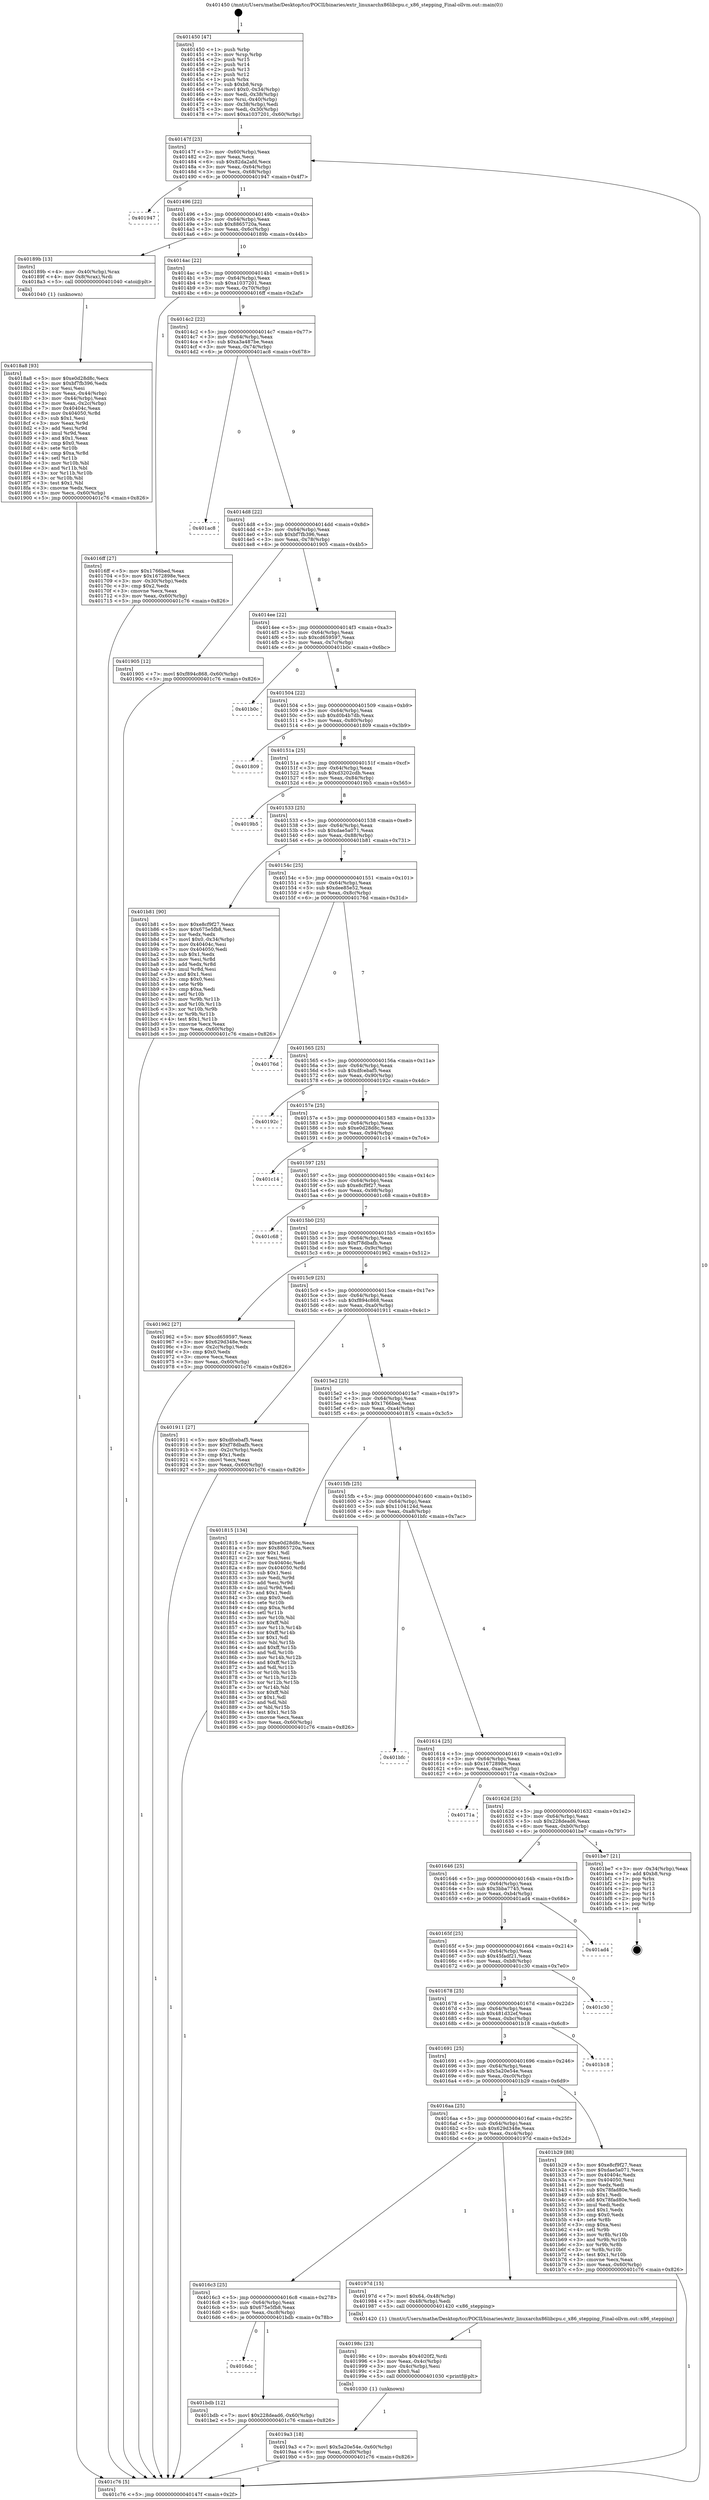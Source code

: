 digraph "0x401450" {
  label = "0x401450 (/mnt/c/Users/mathe/Desktop/tcc/POCII/binaries/extr_linuxarchx86libcpu.c_x86_stepping_Final-ollvm.out::main(0))"
  labelloc = "t"
  node[shape=record]

  Entry [label="",width=0.3,height=0.3,shape=circle,fillcolor=black,style=filled]
  "0x40147f" [label="{
     0x40147f [23]\l
     | [instrs]\l
     &nbsp;&nbsp;0x40147f \<+3\>: mov -0x60(%rbp),%eax\l
     &nbsp;&nbsp;0x401482 \<+2\>: mov %eax,%ecx\l
     &nbsp;&nbsp;0x401484 \<+6\>: sub $0x82da2afd,%ecx\l
     &nbsp;&nbsp;0x40148a \<+3\>: mov %eax,-0x64(%rbp)\l
     &nbsp;&nbsp;0x40148d \<+3\>: mov %ecx,-0x68(%rbp)\l
     &nbsp;&nbsp;0x401490 \<+6\>: je 0000000000401947 \<main+0x4f7\>\l
  }"]
  "0x401947" [label="{
     0x401947\l
  }", style=dashed]
  "0x401496" [label="{
     0x401496 [22]\l
     | [instrs]\l
     &nbsp;&nbsp;0x401496 \<+5\>: jmp 000000000040149b \<main+0x4b\>\l
     &nbsp;&nbsp;0x40149b \<+3\>: mov -0x64(%rbp),%eax\l
     &nbsp;&nbsp;0x40149e \<+5\>: sub $0x8865720a,%eax\l
     &nbsp;&nbsp;0x4014a3 \<+3\>: mov %eax,-0x6c(%rbp)\l
     &nbsp;&nbsp;0x4014a6 \<+6\>: je 000000000040189b \<main+0x44b\>\l
  }"]
  Exit [label="",width=0.3,height=0.3,shape=circle,fillcolor=black,style=filled,peripheries=2]
  "0x40189b" [label="{
     0x40189b [13]\l
     | [instrs]\l
     &nbsp;&nbsp;0x40189b \<+4\>: mov -0x40(%rbp),%rax\l
     &nbsp;&nbsp;0x40189f \<+4\>: mov 0x8(%rax),%rdi\l
     &nbsp;&nbsp;0x4018a3 \<+5\>: call 0000000000401040 \<atoi@plt\>\l
     | [calls]\l
     &nbsp;&nbsp;0x401040 \{1\} (unknown)\l
  }"]
  "0x4014ac" [label="{
     0x4014ac [22]\l
     | [instrs]\l
     &nbsp;&nbsp;0x4014ac \<+5\>: jmp 00000000004014b1 \<main+0x61\>\l
     &nbsp;&nbsp;0x4014b1 \<+3\>: mov -0x64(%rbp),%eax\l
     &nbsp;&nbsp;0x4014b4 \<+5\>: sub $0xa1037201,%eax\l
     &nbsp;&nbsp;0x4014b9 \<+3\>: mov %eax,-0x70(%rbp)\l
     &nbsp;&nbsp;0x4014bc \<+6\>: je 00000000004016ff \<main+0x2af\>\l
  }"]
  "0x4016dc" [label="{
     0x4016dc\l
  }", style=dashed]
  "0x4016ff" [label="{
     0x4016ff [27]\l
     | [instrs]\l
     &nbsp;&nbsp;0x4016ff \<+5\>: mov $0x1766bed,%eax\l
     &nbsp;&nbsp;0x401704 \<+5\>: mov $0x1672898e,%ecx\l
     &nbsp;&nbsp;0x401709 \<+3\>: mov -0x30(%rbp),%edx\l
     &nbsp;&nbsp;0x40170c \<+3\>: cmp $0x2,%edx\l
     &nbsp;&nbsp;0x40170f \<+3\>: cmovne %ecx,%eax\l
     &nbsp;&nbsp;0x401712 \<+3\>: mov %eax,-0x60(%rbp)\l
     &nbsp;&nbsp;0x401715 \<+5\>: jmp 0000000000401c76 \<main+0x826\>\l
  }"]
  "0x4014c2" [label="{
     0x4014c2 [22]\l
     | [instrs]\l
     &nbsp;&nbsp;0x4014c2 \<+5\>: jmp 00000000004014c7 \<main+0x77\>\l
     &nbsp;&nbsp;0x4014c7 \<+3\>: mov -0x64(%rbp),%eax\l
     &nbsp;&nbsp;0x4014ca \<+5\>: sub $0xa3a487be,%eax\l
     &nbsp;&nbsp;0x4014cf \<+3\>: mov %eax,-0x74(%rbp)\l
     &nbsp;&nbsp;0x4014d2 \<+6\>: je 0000000000401ac8 \<main+0x678\>\l
  }"]
  "0x401c76" [label="{
     0x401c76 [5]\l
     | [instrs]\l
     &nbsp;&nbsp;0x401c76 \<+5\>: jmp 000000000040147f \<main+0x2f\>\l
  }"]
  "0x401450" [label="{
     0x401450 [47]\l
     | [instrs]\l
     &nbsp;&nbsp;0x401450 \<+1\>: push %rbp\l
     &nbsp;&nbsp;0x401451 \<+3\>: mov %rsp,%rbp\l
     &nbsp;&nbsp;0x401454 \<+2\>: push %r15\l
     &nbsp;&nbsp;0x401456 \<+2\>: push %r14\l
     &nbsp;&nbsp;0x401458 \<+2\>: push %r13\l
     &nbsp;&nbsp;0x40145a \<+2\>: push %r12\l
     &nbsp;&nbsp;0x40145c \<+1\>: push %rbx\l
     &nbsp;&nbsp;0x40145d \<+7\>: sub $0xb8,%rsp\l
     &nbsp;&nbsp;0x401464 \<+7\>: movl $0x0,-0x34(%rbp)\l
     &nbsp;&nbsp;0x40146b \<+3\>: mov %edi,-0x38(%rbp)\l
     &nbsp;&nbsp;0x40146e \<+4\>: mov %rsi,-0x40(%rbp)\l
     &nbsp;&nbsp;0x401472 \<+3\>: mov -0x38(%rbp),%edi\l
     &nbsp;&nbsp;0x401475 \<+3\>: mov %edi,-0x30(%rbp)\l
     &nbsp;&nbsp;0x401478 \<+7\>: movl $0xa1037201,-0x60(%rbp)\l
  }"]
  "0x401bdb" [label="{
     0x401bdb [12]\l
     | [instrs]\l
     &nbsp;&nbsp;0x401bdb \<+7\>: movl $0x228dead6,-0x60(%rbp)\l
     &nbsp;&nbsp;0x401be2 \<+5\>: jmp 0000000000401c76 \<main+0x826\>\l
  }"]
  "0x401ac8" [label="{
     0x401ac8\l
  }", style=dashed]
  "0x4014d8" [label="{
     0x4014d8 [22]\l
     | [instrs]\l
     &nbsp;&nbsp;0x4014d8 \<+5\>: jmp 00000000004014dd \<main+0x8d\>\l
     &nbsp;&nbsp;0x4014dd \<+3\>: mov -0x64(%rbp),%eax\l
     &nbsp;&nbsp;0x4014e0 \<+5\>: sub $0xbf7fb396,%eax\l
     &nbsp;&nbsp;0x4014e5 \<+3\>: mov %eax,-0x78(%rbp)\l
     &nbsp;&nbsp;0x4014e8 \<+6\>: je 0000000000401905 \<main+0x4b5\>\l
  }"]
  "0x4019a3" [label="{
     0x4019a3 [18]\l
     | [instrs]\l
     &nbsp;&nbsp;0x4019a3 \<+7\>: movl $0x5a20e54e,-0x60(%rbp)\l
     &nbsp;&nbsp;0x4019aa \<+6\>: mov %eax,-0xd0(%rbp)\l
     &nbsp;&nbsp;0x4019b0 \<+5\>: jmp 0000000000401c76 \<main+0x826\>\l
  }"]
  "0x401905" [label="{
     0x401905 [12]\l
     | [instrs]\l
     &nbsp;&nbsp;0x401905 \<+7\>: movl $0xf894c868,-0x60(%rbp)\l
     &nbsp;&nbsp;0x40190c \<+5\>: jmp 0000000000401c76 \<main+0x826\>\l
  }"]
  "0x4014ee" [label="{
     0x4014ee [22]\l
     | [instrs]\l
     &nbsp;&nbsp;0x4014ee \<+5\>: jmp 00000000004014f3 \<main+0xa3\>\l
     &nbsp;&nbsp;0x4014f3 \<+3\>: mov -0x64(%rbp),%eax\l
     &nbsp;&nbsp;0x4014f6 \<+5\>: sub $0xcd659597,%eax\l
     &nbsp;&nbsp;0x4014fb \<+3\>: mov %eax,-0x7c(%rbp)\l
     &nbsp;&nbsp;0x4014fe \<+6\>: je 0000000000401b0c \<main+0x6bc\>\l
  }"]
  "0x40198c" [label="{
     0x40198c [23]\l
     | [instrs]\l
     &nbsp;&nbsp;0x40198c \<+10\>: movabs $0x4020f2,%rdi\l
     &nbsp;&nbsp;0x401996 \<+3\>: mov %eax,-0x4c(%rbp)\l
     &nbsp;&nbsp;0x401999 \<+3\>: mov -0x4c(%rbp),%esi\l
     &nbsp;&nbsp;0x40199c \<+2\>: mov $0x0,%al\l
     &nbsp;&nbsp;0x40199e \<+5\>: call 0000000000401030 \<printf@plt\>\l
     | [calls]\l
     &nbsp;&nbsp;0x401030 \{1\} (unknown)\l
  }"]
  "0x401b0c" [label="{
     0x401b0c\l
  }", style=dashed]
  "0x401504" [label="{
     0x401504 [22]\l
     | [instrs]\l
     &nbsp;&nbsp;0x401504 \<+5\>: jmp 0000000000401509 \<main+0xb9\>\l
     &nbsp;&nbsp;0x401509 \<+3\>: mov -0x64(%rbp),%eax\l
     &nbsp;&nbsp;0x40150c \<+5\>: sub $0xd0b4b7db,%eax\l
     &nbsp;&nbsp;0x401511 \<+3\>: mov %eax,-0x80(%rbp)\l
     &nbsp;&nbsp;0x401514 \<+6\>: je 0000000000401809 \<main+0x3b9\>\l
  }"]
  "0x4016c3" [label="{
     0x4016c3 [25]\l
     | [instrs]\l
     &nbsp;&nbsp;0x4016c3 \<+5\>: jmp 00000000004016c8 \<main+0x278\>\l
     &nbsp;&nbsp;0x4016c8 \<+3\>: mov -0x64(%rbp),%eax\l
     &nbsp;&nbsp;0x4016cb \<+5\>: sub $0x675e5fb8,%eax\l
     &nbsp;&nbsp;0x4016d0 \<+6\>: mov %eax,-0xc8(%rbp)\l
     &nbsp;&nbsp;0x4016d6 \<+6\>: je 0000000000401bdb \<main+0x78b\>\l
  }"]
  "0x401809" [label="{
     0x401809\l
  }", style=dashed]
  "0x40151a" [label="{
     0x40151a [25]\l
     | [instrs]\l
     &nbsp;&nbsp;0x40151a \<+5\>: jmp 000000000040151f \<main+0xcf\>\l
     &nbsp;&nbsp;0x40151f \<+3\>: mov -0x64(%rbp),%eax\l
     &nbsp;&nbsp;0x401522 \<+5\>: sub $0xd3202cdb,%eax\l
     &nbsp;&nbsp;0x401527 \<+6\>: mov %eax,-0x84(%rbp)\l
     &nbsp;&nbsp;0x40152d \<+6\>: je 00000000004019b5 \<main+0x565\>\l
  }"]
  "0x40197d" [label="{
     0x40197d [15]\l
     | [instrs]\l
     &nbsp;&nbsp;0x40197d \<+7\>: movl $0x64,-0x48(%rbp)\l
     &nbsp;&nbsp;0x401984 \<+3\>: mov -0x48(%rbp),%edi\l
     &nbsp;&nbsp;0x401987 \<+5\>: call 0000000000401420 \<x86_stepping\>\l
     | [calls]\l
     &nbsp;&nbsp;0x401420 \{1\} (/mnt/c/Users/mathe/Desktop/tcc/POCII/binaries/extr_linuxarchx86libcpu.c_x86_stepping_Final-ollvm.out::x86_stepping)\l
  }"]
  "0x4019b5" [label="{
     0x4019b5\l
  }", style=dashed]
  "0x401533" [label="{
     0x401533 [25]\l
     | [instrs]\l
     &nbsp;&nbsp;0x401533 \<+5\>: jmp 0000000000401538 \<main+0xe8\>\l
     &nbsp;&nbsp;0x401538 \<+3\>: mov -0x64(%rbp),%eax\l
     &nbsp;&nbsp;0x40153b \<+5\>: sub $0xdae5a071,%eax\l
     &nbsp;&nbsp;0x401540 \<+6\>: mov %eax,-0x88(%rbp)\l
     &nbsp;&nbsp;0x401546 \<+6\>: je 0000000000401b81 \<main+0x731\>\l
  }"]
  "0x4016aa" [label="{
     0x4016aa [25]\l
     | [instrs]\l
     &nbsp;&nbsp;0x4016aa \<+5\>: jmp 00000000004016af \<main+0x25f\>\l
     &nbsp;&nbsp;0x4016af \<+3\>: mov -0x64(%rbp),%eax\l
     &nbsp;&nbsp;0x4016b2 \<+5\>: sub $0x629d348e,%eax\l
     &nbsp;&nbsp;0x4016b7 \<+6\>: mov %eax,-0xc4(%rbp)\l
     &nbsp;&nbsp;0x4016bd \<+6\>: je 000000000040197d \<main+0x52d\>\l
  }"]
  "0x401b81" [label="{
     0x401b81 [90]\l
     | [instrs]\l
     &nbsp;&nbsp;0x401b81 \<+5\>: mov $0xe8cf9f27,%eax\l
     &nbsp;&nbsp;0x401b86 \<+5\>: mov $0x675e5fb8,%ecx\l
     &nbsp;&nbsp;0x401b8b \<+2\>: xor %edx,%edx\l
     &nbsp;&nbsp;0x401b8d \<+7\>: movl $0x0,-0x34(%rbp)\l
     &nbsp;&nbsp;0x401b94 \<+7\>: mov 0x40404c,%esi\l
     &nbsp;&nbsp;0x401b9b \<+7\>: mov 0x404050,%edi\l
     &nbsp;&nbsp;0x401ba2 \<+3\>: sub $0x1,%edx\l
     &nbsp;&nbsp;0x401ba5 \<+3\>: mov %esi,%r8d\l
     &nbsp;&nbsp;0x401ba8 \<+3\>: add %edx,%r8d\l
     &nbsp;&nbsp;0x401bab \<+4\>: imul %r8d,%esi\l
     &nbsp;&nbsp;0x401baf \<+3\>: and $0x1,%esi\l
     &nbsp;&nbsp;0x401bb2 \<+3\>: cmp $0x0,%esi\l
     &nbsp;&nbsp;0x401bb5 \<+4\>: sete %r9b\l
     &nbsp;&nbsp;0x401bb9 \<+3\>: cmp $0xa,%edi\l
     &nbsp;&nbsp;0x401bbc \<+4\>: setl %r10b\l
     &nbsp;&nbsp;0x401bc0 \<+3\>: mov %r9b,%r11b\l
     &nbsp;&nbsp;0x401bc3 \<+3\>: and %r10b,%r11b\l
     &nbsp;&nbsp;0x401bc6 \<+3\>: xor %r10b,%r9b\l
     &nbsp;&nbsp;0x401bc9 \<+3\>: or %r9b,%r11b\l
     &nbsp;&nbsp;0x401bcc \<+4\>: test $0x1,%r11b\l
     &nbsp;&nbsp;0x401bd0 \<+3\>: cmovne %ecx,%eax\l
     &nbsp;&nbsp;0x401bd3 \<+3\>: mov %eax,-0x60(%rbp)\l
     &nbsp;&nbsp;0x401bd6 \<+5\>: jmp 0000000000401c76 \<main+0x826\>\l
  }"]
  "0x40154c" [label="{
     0x40154c [25]\l
     | [instrs]\l
     &nbsp;&nbsp;0x40154c \<+5\>: jmp 0000000000401551 \<main+0x101\>\l
     &nbsp;&nbsp;0x401551 \<+3\>: mov -0x64(%rbp),%eax\l
     &nbsp;&nbsp;0x401554 \<+5\>: sub $0xdee85e52,%eax\l
     &nbsp;&nbsp;0x401559 \<+6\>: mov %eax,-0x8c(%rbp)\l
     &nbsp;&nbsp;0x40155f \<+6\>: je 000000000040176d \<main+0x31d\>\l
  }"]
  "0x401b29" [label="{
     0x401b29 [88]\l
     | [instrs]\l
     &nbsp;&nbsp;0x401b29 \<+5\>: mov $0xe8cf9f27,%eax\l
     &nbsp;&nbsp;0x401b2e \<+5\>: mov $0xdae5a071,%ecx\l
     &nbsp;&nbsp;0x401b33 \<+7\>: mov 0x40404c,%edx\l
     &nbsp;&nbsp;0x401b3a \<+7\>: mov 0x404050,%esi\l
     &nbsp;&nbsp;0x401b41 \<+2\>: mov %edx,%edi\l
     &nbsp;&nbsp;0x401b43 \<+6\>: sub $0x78fad80e,%edi\l
     &nbsp;&nbsp;0x401b49 \<+3\>: sub $0x1,%edi\l
     &nbsp;&nbsp;0x401b4c \<+6\>: add $0x78fad80e,%edi\l
     &nbsp;&nbsp;0x401b52 \<+3\>: imul %edi,%edx\l
     &nbsp;&nbsp;0x401b55 \<+3\>: and $0x1,%edx\l
     &nbsp;&nbsp;0x401b58 \<+3\>: cmp $0x0,%edx\l
     &nbsp;&nbsp;0x401b5b \<+4\>: sete %r8b\l
     &nbsp;&nbsp;0x401b5f \<+3\>: cmp $0xa,%esi\l
     &nbsp;&nbsp;0x401b62 \<+4\>: setl %r9b\l
     &nbsp;&nbsp;0x401b66 \<+3\>: mov %r8b,%r10b\l
     &nbsp;&nbsp;0x401b69 \<+3\>: and %r9b,%r10b\l
     &nbsp;&nbsp;0x401b6c \<+3\>: xor %r9b,%r8b\l
     &nbsp;&nbsp;0x401b6f \<+3\>: or %r8b,%r10b\l
     &nbsp;&nbsp;0x401b72 \<+4\>: test $0x1,%r10b\l
     &nbsp;&nbsp;0x401b76 \<+3\>: cmovne %ecx,%eax\l
     &nbsp;&nbsp;0x401b79 \<+3\>: mov %eax,-0x60(%rbp)\l
     &nbsp;&nbsp;0x401b7c \<+5\>: jmp 0000000000401c76 \<main+0x826\>\l
  }"]
  "0x40176d" [label="{
     0x40176d\l
  }", style=dashed]
  "0x401565" [label="{
     0x401565 [25]\l
     | [instrs]\l
     &nbsp;&nbsp;0x401565 \<+5\>: jmp 000000000040156a \<main+0x11a\>\l
     &nbsp;&nbsp;0x40156a \<+3\>: mov -0x64(%rbp),%eax\l
     &nbsp;&nbsp;0x40156d \<+5\>: sub $0xdfcebaf5,%eax\l
     &nbsp;&nbsp;0x401572 \<+6\>: mov %eax,-0x90(%rbp)\l
     &nbsp;&nbsp;0x401578 \<+6\>: je 000000000040192c \<main+0x4dc\>\l
  }"]
  "0x401691" [label="{
     0x401691 [25]\l
     | [instrs]\l
     &nbsp;&nbsp;0x401691 \<+5\>: jmp 0000000000401696 \<main+0x246\>\l
     &nbsp;&nbsp;0x401696 \<+3\>: mov -0x64(%rbp),%eax\l
     &nbsp;&nbsp;0x401699 \<+5\>: sub $0x5a20e54e,%eax\l
     &nbsp;&nbsp;0x40169e \<+6\>: mov %eax,-0xc0(%rbp)\l
     &nbsp;&nbsp;0x4016a4 \<+6\>: je 0000000000401b29 \<main+0x6d9\>\l
  }"]
  "0x40192c" [label="{
     0x40192c\l
  }", style=dashed]
  "0x40157e" [label="{
     0x40157e [25]\l
     | [instrs]\l
     &nbsp;&nbsp;0x40157e \<+5\>: jmp 0000000000401583 \<main+0x133\>\l
     &nbsp;&nbsp;0x401583 \<+3\>: mov -0x64(%rbp),%eax\l
     &nbsp;&nbsp;0x401586 \<+5\>: sub $0xe0d28d8c,%eax\l
     &nbsp;&nbsp;0x40158b \<+6\>: mov %eax,-0x94(%rbp)\l
     &nbsp;&nbsp;0x401591 \<+6\>: je 0000000000401c14 \<main+0x7c4\>\l
  }"]
  "0x401b18" [label="{
     0x401b18\l
  }", style=dashed]
  "0x401c14" [label="{
     0x401c14\l
  }", style=dashed]
  "0x401597" [label="{
     0x401597 [25]\l
     | [instrs]\l
     &nbsp;&nbsp;0x401597 \<+5\>: jmp 000000000040159c \<main+0x14c\>\l
     &nbsp;&nbsp;0x40159c \<+3\>: mov -0x64(%rbp),%eax\l
     &nbsp;&nbsp;0x40159f \<+5\>: sub $0xe8cf9f27,%eax\l
     &nbsp;&nbsp;0x4015a4 \<+6\>: mov %eax,-0x98(%rbp)\l
     &nbsp;&nbsp;0x4015aa \<+6\>: je 0000000000401c68 \<main+0x818\>\l
  }"]
  "0x401678" [label="{
     0x401678 [25]\l
     | [instrs]\l
     &nbsp;&nbsp;0x401678 \<+5\>: jmp 000000000040167d \<main+0x22d\>\l
     &nbsp;&nbsp;0x40167d \<+3\>: mov -0x64(%rbp),%eax\l
     &nbsp;&nbsp;0x401680 \<+5\>: sub $0x481d32ef,%eax\l
     &nbsp;&nbsp;0x401685 \<+6\>: mov %eax,-0xbc(%rbp)\l
     &nbsp;&nbsp;0x40168b \<+6\>: je 0000000000401b18 \<main+0x6c8\>\l
  }"]
  "0x401c68" [label="{
     0x401c68\l
  }", style=dashed]
  "0x4015b0" [label="{
     0x4015b0 [25]\l
     | [instrs]\l
     &nbsp;&nbsp;0x4015b0 \<+5\>: jmp 00000000004015b5 \<main+0x165\>\l
     &nbsp;&nbsp;0x4015b5 \<+3\>: mov -0x64(%rbp),%eax\l
     &nbsp;&nbsp;0x4015b8 \<+5\>: sub $0xf78dbafb,%eax\l
     &nbsp;&nbsp;0x4015bd \<+6\>: mov %eax,-0x9c(%rbp)\l
     &nbsp;&nbsp;0x4015c3 \<+6\>: je 0000000000401962 \<main+0x512\>\l
  }"]
  "0x401c30" [label="{
     0x401c30\l
  }", style=dashed]
  "0x401962" [label="{
     0x401962 [27]\l
     | [instrs]\l
     &nbsp;&nbsp;0x401962 \<+5\>: mov $0xcd659597,%eax\l
     &nbsp;&nbsp;0x401967 \<+5\>: mov $0x629d348e,%ecx\l
     &nbsp;&nbsp;0x40196c \<+3\>: mov -0x2c(%rbp),%edx\l
     &nbsp;&nbsp;0x40196f \<+3\>: cmp $0x0,%edx\l
     &nbsp;&nbsp;0x401972 \<+3\>: cmove %ecx,%eax\l
     &nbsp;&nbsp;0x401975 \<+3\>: mov %eax,-0x60(%rbp)\l
     &nbsp;&nbsp;0x401978 \<+5\>: jmp 0000000000401c76 \<main+0x826\>\l
  }"]
  "0x4015c9" [label="{
     0x4015c9 [25]\l
     | [instrs]\l
     &nbsp;&nbsp;0x4015c9 \<+5\>: jmp 00000000004015ce \<main+0x17e\>\l
     &nbsp;&nbsp;0x4015ce \<+3\>: mov -0x64(%rbp),%eax\l
     &nbsp;&nbsp;0x4015d1 \<+5\>: sub $0xf894c868,%eax\l
     &nbsp;&nbsp;0x4015d6 \<+6\>: mov %eax,-0xa0(%rbp)\l
     &nbsp;&nbsp;0x4015dc \<+6\>: je 0000000000401911 \<main+0x4c1\>\l
  }"]
  "0x40165f" [label="{
     0x40165f [25]\l
     | [instrs]\l
     &nbsp;&nbsp;0x40165f \<+5\>: jmp 0000000000401664 \<main+0x214\>\l
     &nbsp;&nbsp;0x401664 \<+3\>: mov -0x64(%rbp),%eax\l
     &nbsp;&nbsp;0x401667 \<+5\>: sub $0x45fadf21,%eax\l
     &nbsp;&nbsp;0x40166c \<+6\>: mov %eax,-0xb8(%rbp)\l
     &nbsp;&nbsp;0x401672 \<+6\>: je 0000000000401c30 \<main+0x7e0\>\l
  }"]
  "0x401911" [label="{
     0x401911 [27]\l
     | [instrs]\l
     &nbsp;&nbsp;0x401911 \<+5\>: mov $0xdfcebaf5,%eax\l
     &nbsp;&nbsp;0x401916 \<+5\>: mov $0xf78dbafb,%ecx\l
     &nbsp;&nbsp;0x40191b \<+3\>: mov -0x2c(%rbp),%edx\l
     &nbsp;&nbsp;0x40191e \<+3\>: cmp $0x1,%edx\l
     &nbsp;&nbsp;0x401921 \<+3\>: cmovl %ecx,%eax\l
     &nbsp;&nbsp;0x401924 \<+3\>: mov %eax,-0x60(%rbp)\l
     &nbsp;&nbsp;0x401927 \<+5\>: jmp 0000000000401c76 \<main+0x826\>\l
  }"]
  "0x4015e2" [label="{
     0x4015e2 [25]\l
     | [instrs]\l
     &nbsp;&nbsp;0x4015e2 \<+5\>: jmp 00000000004015e7 \<main+0x197\>\l
     &nbsp;&nbsp;0x4015e7 \<+3\>: mov -0x64(%rbp),%eax\l
     &nbsp;&nbsp;0x4015ea \<+5\>: sub $0x1766bed,%eax\l
     &nbsp;&nbsp;0x4015ef \<+6\>: mov %eax,-0xa4(%rbp)\l
     &nbsp;&nbsp;0x4015f5 \<+6\>: je 0000000000401815 \<main+0x3c5\>\l
  }"]
  "0x401ad4" [label="{
     0x401ad4\l
  }", style=dashed]
  "0x401815" [label="{
     0x401815 [134]\l
     | [instrs]\l
     &nbsp;&nbsp;0x401815 \<+5\>: mov $0xe0d28d8c,%eax\l
     &nbsp;&nbsp;0x40181a \<+5\>: mov $0x8865720a,%ecx\l
     &nbsp;&nbsp;0x40181f \<+2\>: mov $0x1,%dl\l
     &nbsp;&nbsp;0x401821 \<+2\>: xor %esi,%esi\l
     &nbsp;&nbsp;0x401823 \<+7\>: mov 0x40404c,%edi\l
     &nbsp;&nbsp;0x40182a \<+8\>: mov 0x404050,%r8d\l
     &nbsp;&nbsp;0x401832 \<+3\>: sub $0x1,%esi\l
     &nbsp;&nbsp;0x401835 \<+3\>: mov %edi,%r9d\l
     &nbsp;&nbsp;0x401838 \<+3\>: add %esi,%r9d\l
     &nbsp;&nbsp;0x40183b \<+4\>: imul %r9d,%edi\l
     &nbsp;&nbsp;0x40183f \<+3\>: and $0x1,%edi\l
     &nbsp;&nbsp;0x401842 \<+3\>: cmp $0x0,%edi\l
     &nbsp;&nbsp;0x401845 \<+4\>: sete %r10b\l
     &nbsp;&nbsp;0x401849 \<+4\>: cmp $0xa,%r8d\l
     &nbsp;&nbsp;0x40184d \<+4\>: setl %r11b\l
     &nbsp;&nbsp;0x401851 \<+3\>: mov %r10b,%bl\l
     &nbsp;&nbsp;0x401854 \<+3\>: xor $0xff,%bl\l
     &nbsp;&nbsp;0x401857 \<+3\>: mov %r11b,%r14b\l
     &nbsp;&nbsp;0x40185a \<+4\>: xor $0xff,%r14b\l
     &nbsp;&nbsp;0x40185e \<+3\>: xor $0x1,%dl\l
     &nbsp;&nbsp;0x401861 \<+3\>: mov %bl,%r15b\l
     &nbsp;&nbsp;0x401864 \<+4\>: and $0xff,%r15b\l
     &nbsp;&nbsp;0x401868 \<+3\>: and %dl,%r10b\l
     &nbsp;&nbsp;0x40186b \<+3\>: mov %r14b,%r12b\l
     &nbsp;&nbsp;0x40186e \<+4\>: and $0xff,%r12b\l
     &nbsp;&nbsp;0x401872 \<+3\>: and %dl,%r11b\l
     &nbsp;&nbsp;0x401875 \<+3\>: or %r10b,%r15b\l
     &nbsp;&nbsp;0x401878 \<+3\>: or %r11b,%r12b\l
     &nbsp;&nbsp;0x40187b \<+3\>: xor %r12b,%r15b\l
     &nbsp;&nbsp;0x40187e \<+3\>: or %r14b,%bl\l
     &nbsp;&nbsp;0x401881 \<+3\>: xor $0xff,%bl\l
     &nbsp;&nbsp;0x401884 \<+3\>: or $0x1,%dl\l
     &nbsp;&nbsp;0x401887 \<+2\>: and %dl,%bl\l
     &nbsp;&nbsp;0x401889 \<+3\>: or %bl,%r15b\l
     &nbsp;&nbsp;0x40188c \<+4\>: test $0x1,%r15b\l
     &nbsp;&nbsp;0x401890 \<+3\>: cmovne %ecx,%eax\l
     &nbsp;&nbsp;0x401893 \<+3\>: mov %eax,-0x60(%rbp)\l
     &nbsp;&nbsp;0x401896 \<+5\>: jmp 0000000000401c76 \<main+0x826\>\l
  }"]
  "0x4015fb" [label="{
     0x4015fb [25]\l
     | [instrs]\l
     &nbsp;&nbsp;0x4015fb \<+5\>: jmp 0000000000401600 \<main+0x1b0\>\l
     &nbsp;&nbsp;0x401600 \<+3\>: mov -0x64(%rbp),%eax\l
     &nbsp;&nbsp;0x401603 \<+5\>: sub $0x1104124d,%eax\l
     &nbsp;&nbsp;0x401608 \<+6\>: mov %eax,-0xa8(%rbp)\l
     &nbsp;&nbsp;0x40160e \<+6\>: je 0000000000401bfc \<main+0x7ac\>\l
  }"]
  "0x4018a8" [label="{
     0x4018a8 [93]\l
     | [instrs]\l
     &nbsp;&nbsp;0x4018a8 \<+5\>: mov $0xe0d28d8c,%ecx\l
     &nbsp;&nbsp;0x4018ad \<+5\>: mov $0xbf7fb396,%edx\l
     &nbsp;&nbsp;0x4018b2 \<+2\>: xor %esi,%esi\l
     &nbsp;&nbsp;0x4018b4 \<+3\>: mov %eax,-0x44(%rbp)\l
     &nbsp;&nbsp;0x4018b7 \<+3\>: mov -0x44(%rbp),%eax\l
     &nbsp;&nbsp;0x4018ba \<+3\>: mov %eax,-0x2c(%rbp)\l
     &nbsp;&nbsp;0x4018bd \<+7\>: mov 0x40404c,%eax\l
     &nbsp;&nbsp;0x4018c4 \<+8\>: mov 0x404050,%r8d\l
     &nbsp;&nbsp;0x4018cc \<+3\>: sub $0x1,%esi\l
     &nbsp;&nbsp;0x4018cf \<+3\>: mov %eax,%r9d\l
     &nbsp;&nbsp;0x4018d2 \<+3\>: add %esi,%r9d\l
     &nbsp;&nbsp;0x4018d5 \<+4\>: imul %r9d,%eax\l
     &nbsp;&nbsp;0x4018d9 \<+3\>: and $0x1,%eax\l
     &nbsp;&nbsp;0x4018dc \<+3\>: cmp $0x0,%eax\l
     &nbsp;&nbsp;0x4018df \<+4\>: sete %r10b\l
     &nbsp;&nbsp;0x4018e3 \<+4\>: cmp $0xa,%r8d\l
     &nbsp;&nbsp;0x4018e7 \<+4\>: setl %r11b\l
     &nbsp;&nbsp;0x4018eb \<+3\>: mov %r10b,%bl\l
     &nbsp;&nbsp;0x4018ee \<+3\>: and %r11b,%bl\l
     &nbsp;&nbsp;0x4018f1 \<+3\>: xor %r11b,%r10b\l
     &nbsp;&nbsp;0x4018f4 \<+3\>: or %r10b,%bl\l
     &nbsp;&nbsp;0x4018f7 \<+3\>: test $0x1,%bl\l
     &nbsp;&nbsp;0x4018fa \<+3\>: cmovne %edx,%ecx\l
     &nbsp;&nbsp;0x4018fd \<+3\>: mov %ecx,-0x60(%rbp)\l
     &nbsp;&nbsp;0x401900 \<+5\>: jmp 0000000000401c76 \<main+0x826\>\l
  }"]
  "0x401646" [label="{
     0x401646 [25]\l
     | [instrs]\l
     &nbsp;&nbsp;0x401646 \<+5\>: jmp 000000000040164b \<main+0x1fb\>\l
     &nbsp;&nbsp;0x40164b \<+3\>: mov -0x64(%rbp),%eax\l
     &nbsp;&nbsp;0x40164e \<+5\>: sub $0x3bba7745,%eax\l
     &nbsp;&nbsp;0x401653 \<+6\>: mov %eax,-0xb4(%rbp)\l
     &nbsp;&nbsp;0x401659 \<+6\>: je 0000000000401ad4 \<main+0x684\>\l
  }"]
  "0x401bfc" [label="{
     0x401bfc\l
  }", style=dashed]
  "0x401614" [label="{
     0x401614 [25]\l
     | [instrs]\l
     &nbsp;&nbsp;0x401614 \<+5\>: jmp 0000000000401619 \<main+0x1c9\>\l
     &nbsp;&nbsp;0x401619 \<+3\>: mov -0x64(%rbp),%eax\l
     &nbsp;&nbsp;0x40161c \<+5\>: sub $0x1672898e,%eax\l
     &nbsp;&nbsp;0x401621 \<+6\>: mov %eax,-0xac(%rbp)\l
     &nbsp;&nbsp;0x401627 \<+6\>: je 000000000040171a \<main+0x2ca\>\l
  }"]
  "0x401be7" [label="{
     0x401be7 [21]\l
     | [instrs]\l
     &nbsp;&nbsp;0x401be7 \<+3\>: mov -0x34(%rbp),%eax\l
     &nbsp;&nbsp;0x401bea \<+7\>: add $0xb8,%rsp\l
     &nbsp;&nbsp;0x401bf1 \<+1\>: pop %rbx\l
     &nbsp;&nbsp;0x401bf2 \<+2\>: pop %r12\l
     &nbsp;&nbsp;0x401bf4 \<+2\>: pop %r13\l
     &nbsp;&nbsp;0x401bf6 \<+2\>: pop %r14\l
     &nbsp;&nbsp;0x401bf8 \<+2\>: pop %r15\l
     &nbsp;&nbsp;0x401bfa \<+1\>: pop %rbp\l
     &nbsp;&nbsp;0x401bfb \<+1\>: ret\l
  }"]
  "0x40171a" [label="{
     0x40171a\l
  }", style=dashed]
  "0x40162d" [label="{
     0x40162d [25]\l
     | [instrs]\l
     &nbsp;&nbsp;0x40162d \<+5\>: jmp 0000000000401632 \<main+0x1e2\>\l
     &nbsp;&nbsp;0x401632 \<+3\>: mov -0x64(%rbp),%eax\l
     &nbsp;&nbsp;0x401635 \<+5\>: sub $0x228dead6,%eax\l
     &nbsp;&nbsp;0x40163a \<+6\>: mov %eax,-0xb0(%rbp)\l
     &nbsp;&nbsp;0x401640 \<+6\>: je 0000000000401be7 \<main+0x797\>\l
  }"]
  Entry -> "0x401450" [label=" 1"]
  "0x40147f" -> "0x401947" [label=" 0"]
  "0x40147f" -> "0x401496" [label=" 11"]
  "0x401be7" -> Exit [label=" 1"]
  "0x401496" -> "0x40189b" [label=" 1"]
  "0x401496" -> "0x4014ac" [label=" 10"]
  "0x401bdb" -> "0x401c76" [label=" 1"]
  "0x4014ac" -> "0x4016ff" [label=" 1"]
  "0x4014ac" -> "0x4014c2" [label=" 9"]
  "0x4016ff" -> "0x401c76" [label=" 1"]
  "0x401450" -> "0x40147f" [label=" 1"]
  "0x401c76" -> "0x40147f" [label=" 10"]
  "0x4016c3" -> "0x4016dc" [label=" 0"]
  "0x4014c2" -> "0x401ac8" [label=" 0"]
  "0x4014c2" -> "0x4014d8" [label=" 9"]
  "0x4016c3" -> "0x401bdb" [label=" 1"]
  "0x4014d8" -> "0x401905" [label=" 1"]
  "0x4014d8" -> "0x4014ee" [label=" 8"]
  "0x401b81" -> "0x401c76" [label=" 1"]
  "0x4014ee" -> "0x401b0c" [label=" 0"]
  "0x4014ee" -> "0x401504" [label=" 8"]
  "0x401b29" -> "0x401c76" [label=" 1"]
  "0x401504" -> "0x401809" [label=" 0"]
  "0x401504" -> "0x40151a" [label=" 8"]
  "0x4019a3" -> "0x401c76" [label=" 1"]
  "0x40151a" -> "0x4019b5" [label=" 0"]
  "0x40151a" -> "0x401533" [label=" 8"]
  "0x40198c" -> "0x4019a3" [label=" 1"]
  "0x401533" -> "0x401b81" [label=" 1"]
  "0x401533" -> "0x40154c" [label=" 7"]
  "0x4016aa" -> "0x4016c3" [label=" 1"]
  "0x40154c" -> "0x40176d" [label=" 0"]
  "0x40154c" -> "0x401565" [label=" 7"]
  "0x4016aa" -> "0x40197d" [label=" 1"]
  "0x401565" -> "0x40192c" [label=" 0"]
  "0x401565" -> "0x40157e" [label=" 7"]
  "0x401691" -> "0x4016aa" [label=" 2"]
  "0x40157e" -> "0x401c14" [label=" 0"]
  "0x40157e" -> "0x401597" [label=" 7"]
  "0x401691" -> "0x401b29" [label=" 1"]
  "0x401597" -> "0x401c68" [label=" 0"]
  "0x401597" -> "0x4015b0" [label=" 7"]
  "0x401678" -> "0x401691" [label=" 3"]
  "0x4015b0" -> "0x401962" [label=" 1"]
  "0x4015b0" -> "0x4015c9" [label=" 6"]
  "0x401678" -> "0x401b18" [label=" 0"]
  "0x4015c9" -> "0x401911" [label=" 1"]
  "0x4015c9" -> "0x4015e2" [label=" 5"]
  "0x40165f" -> "0x401678" [label=" 3"]
  "0x4015e2" -> "0x401815" [label=" 1"]
  "0x4015e2" -> "0x4015fb" [label=" 4"]
  "0x401815" -> "0x401c76" [label=" 1"]
  "0x40189b" -> "0x4018a8" [label=" 1"]
  "0x4018a8" -> "0x401c76" [label=" 1"]
  "0x401905" -> "0x401c76" [label=" 1"]
  "0x401911" -> "0x401c76" [label=" 1"]
  "0x401962" -> "0x401c76" [label=" 1"]
  "0x40165f" -> "0x401c30" [label=" 0"]
  "0x4015fb" -> "0x401bfc" [label=" 0"]
  "0x4015fb" -> "0x401614" [label=" 4"]
  "0x401646" -> "0x40165f" [label=" 3"]
  "0x401614" -> "0x40171a" [label=" 0"]
  "0x401614" -> "0x40162d" [label=" 4"]
  "0x401646" -> "0x401ad4" [label=" 0"]
  "0x40162d" -> "0x401be7" [label=" 1"]
  "0x40162d" -> "0x401646" [label=" 3"]
  "0x40197d" -> "0x40198c" [label=" 1"]
}
